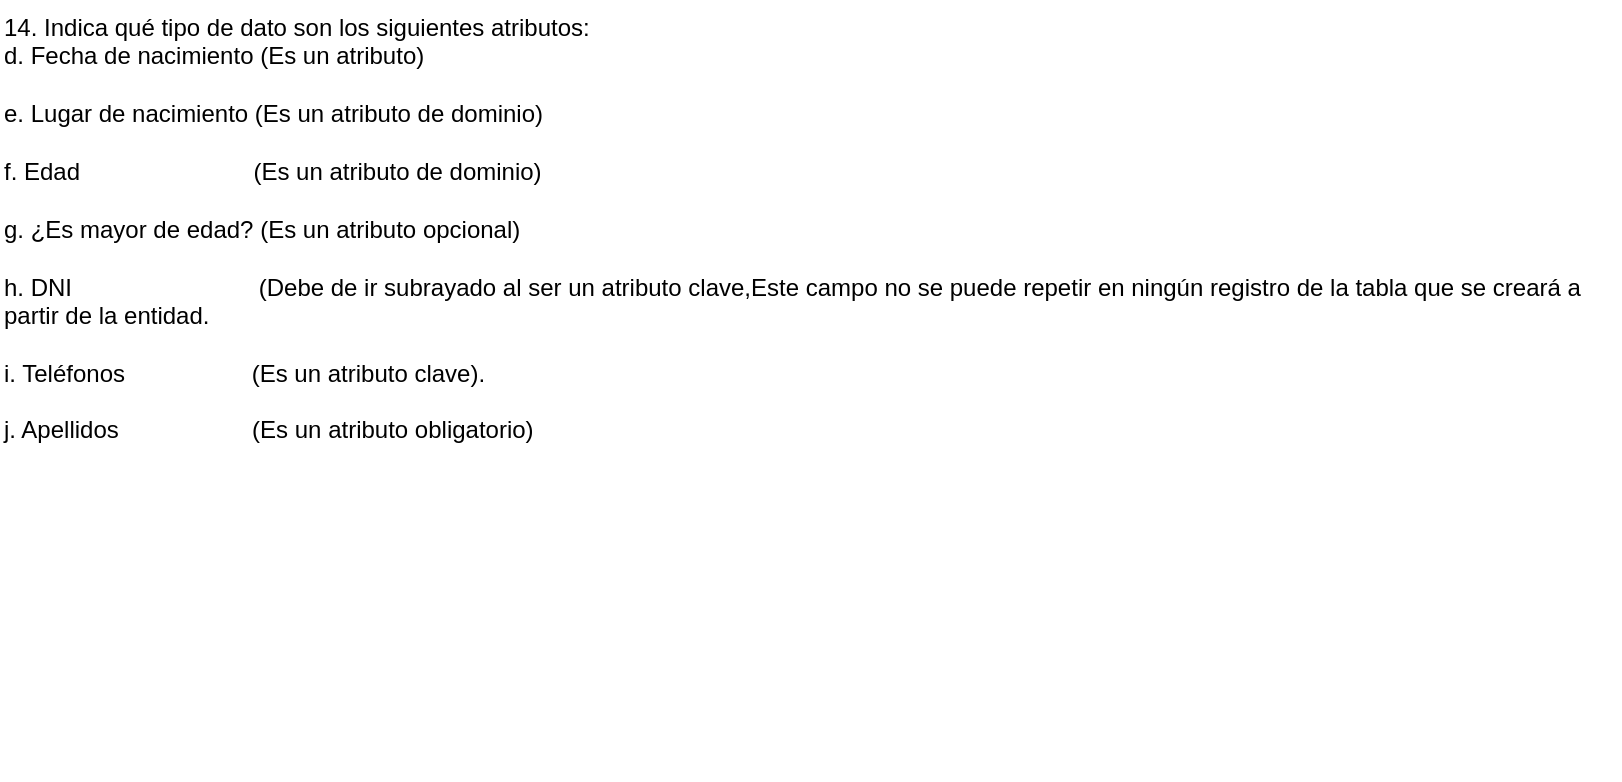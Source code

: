 <mxfile version="20.4.0" type="google"><diagram id="SpfOkrSeioKbg0RvfBzC" name="Página-1"><mxGraphModel grid="1" page="1" gridSize="10" guides="1" tooltips="1" connect="1" arrows="1" fold="1" pageScale="1" pageWidth="827" pageHeight="1169" math="0" shadow="0"><root><mxCell id="0"/><mxCell id="1" parent="0"/><mxCell id="b_G10izfyYas5ITIY6az-1" value="14. Indica qué tipo de dato son los siguientes atributos:&lt;br&gt;d. Fecha de nacimiento (Es un atributo)&lt;br&gt;&lt;br&gt;e. Lugar de nacimiento (Es un atributo de dominio)&lt;br&gt;&lt;br&gt;f. Edad&amp;nbsp; &amp;nbsp; &amp;nbsp; &amp;nbsp; &amp;nbsp; &amp;nbsp; &amp;nbsp; &amp;nbsp; &amp;nbsp; &amp;nbsp; &amp;nbsp; &amp;nbsp; &amp;nbsp; (Es un atributo de dominio)&lt;br&gt;&lt;br&gt;g. ¿Es mayor de edad? (Es un atributo opcional)&lt;br&gt;&lt;br&gt;h. DNI&amp;nbsp; &amp;nbsp; &amp;nbsp; &amp;nbsp; &amp;nbsp; &amp;nbsp; &amp;nbsp; &amp;nbsp; &amp;nbsp; &amp;nbsp; &amp;nbsp; &amp;nbsp; &amp;nbsp; &amp;nbsp; (Debe de ir subrayado al ser un atributo clave,&lt;span style=&quot;background-color: initial;&quot;&gt;Este campo no se puede repetir en ningún&amp;nbsp;&lt;/span&gt;&lt;span style=&quot;background-color: initial;&quot;&gt;registro de la tabla que se creará a partir de la&amp;nbsp;&lt;/span&gt;&lt;span style=&quot;background-color: initial;&quot;&gt;entidad.&lt;/span&gt;&amp;nbsp;&lt;br&gt;&lt;br&gt;i. Teléfonos&amp;nbsp; &amp;nbsp; &amp;nbsp; &amp;nbsp; &amp;nbsp; &amp;nbsp; &amp;nbsp; &amp;nbsp; &amp;nbsp; &amp;nbsp;(Es un atributo clave).&lt;br&gt;&lt;br&gt;j. Apellidos&amp;nbsp; &amp;nbsp; &amp;nbsp; &amp;nbsp; &amp;nbsp; &amp;nbsp; &amp;nbsp; &amp;nbsp; &amp;nbsp; &amp;nbsp; (Es un atributo obligatorio)" style="text;whiteSpace=wrap;html=1;" vertex="1" parent="1"><mxGeometry x="10" y="90" width="810" height="390" as="geometry"/></mxCell></root></mxGraphModel></diagram></mxfile>